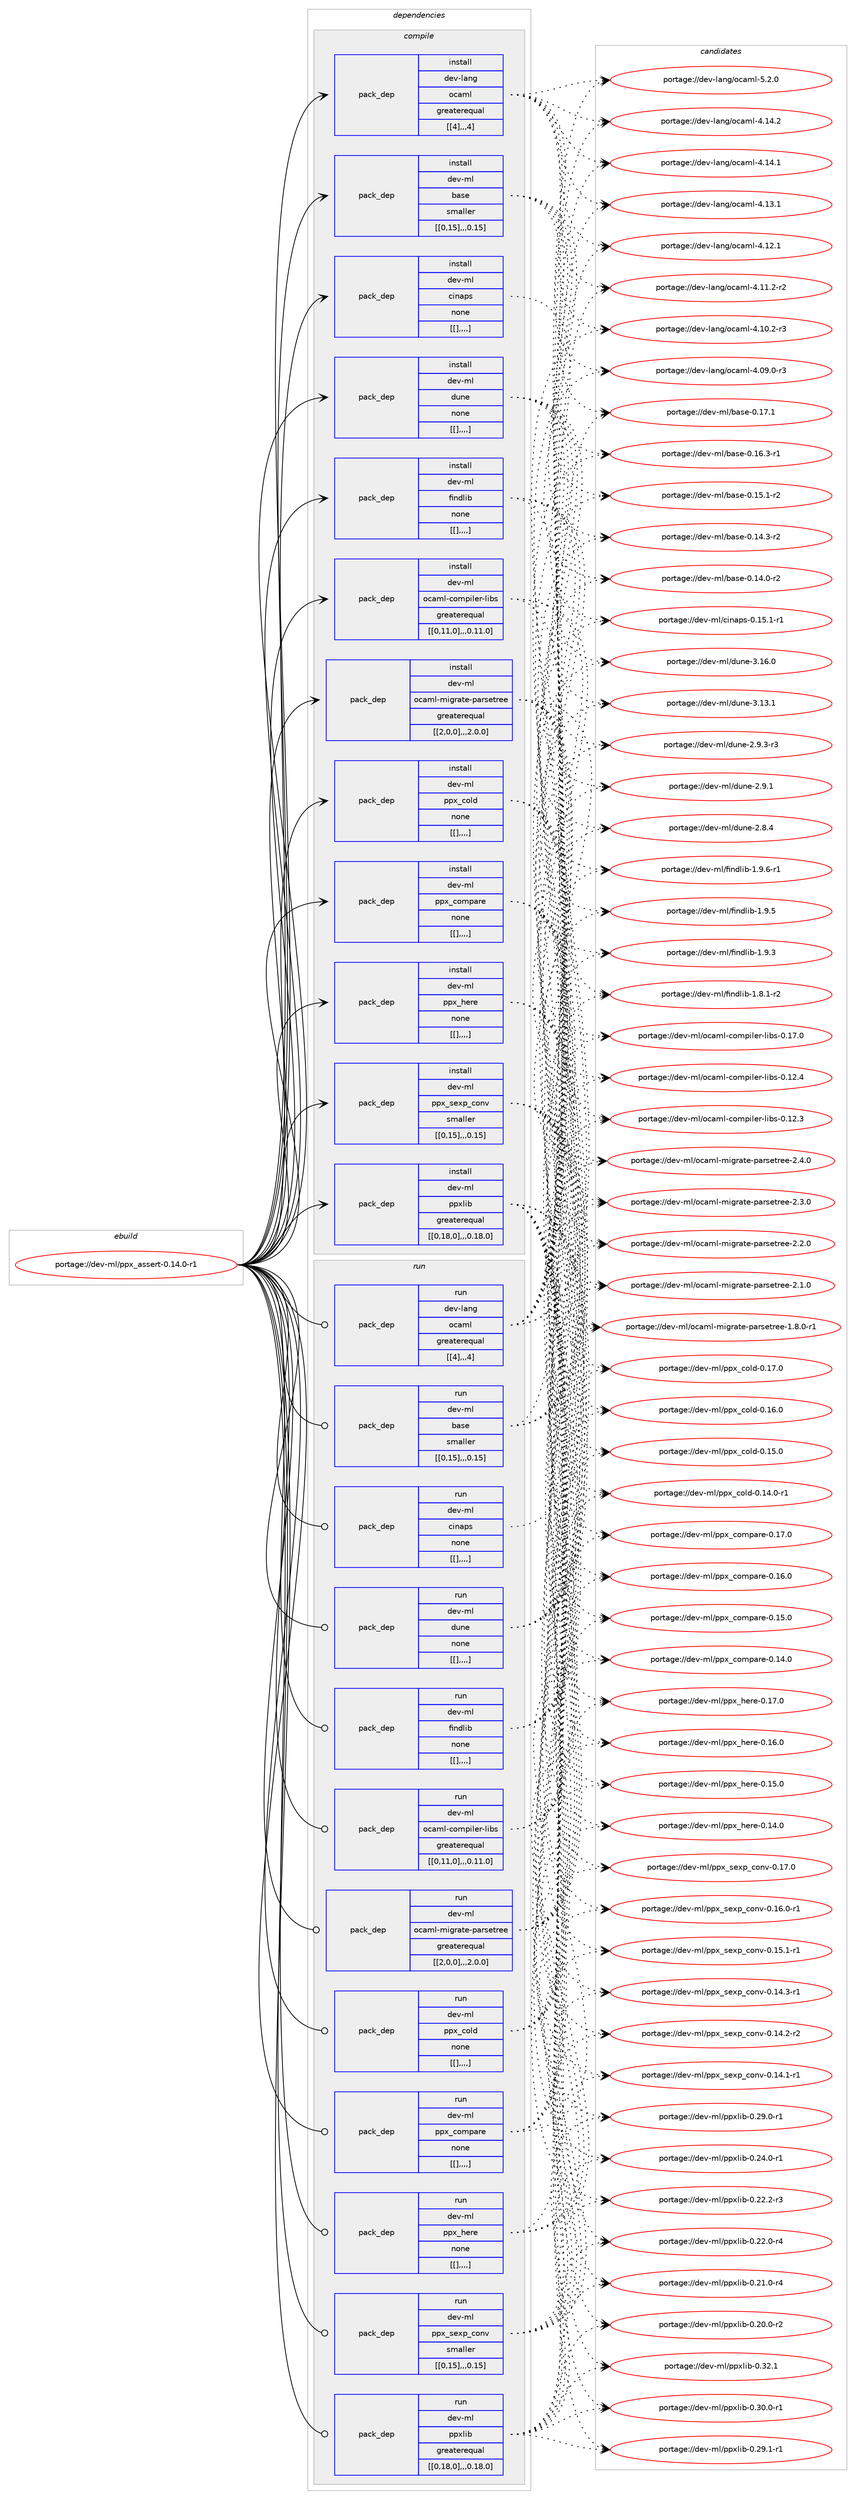 digraph prolog {

# *************
# Graph options
# *************

newrank=true;
concentrate=true;
compound=true;
graph [rankdir=LR,fontname=Helvetica,fontsize=10,ranksep=1.5];#, ranksep=2.5, nodesep=0.2];
edge  [arrowhead=vee];
node  [fontname=Helvetica,fontsize=10];

# **********
# The ebuild
# **********

subgraph cluster_leftcol {
color=gray;
label=<<i>ebuild</i>>;
id [label="portage://dev-ml/ppx_assert-0.14.0-r1", color=red, width=4, href="../dev-ml/ppx_assert-0.14.0-r1.svg"];
}

# ****************
# The dependencies
# ****************

subgraph cluster_midcol {
color=gray;
label=<<i>dependencies</i>>;
subgraph cluster_compile {
fillcolor="#eeeeee";
style=filled;
label=<<i>compile</i>>;
subgraph pack91460 {
dependency122882 [label=<<TABLE BORDER="0" CELLBORDER="1" CELLSPACING="0" CELLPADDING="4" WIDTH="220"><TR><TD ROWSPAN="6" CELLPADDING="30">pack_dep</TD></TR><TR><TD WIDTH="110">install</TD></TR><TR><TD>dev-lang</TD></TR><TR><TD>ocaml</TD></TR><TR><TD>greaterequal</TD></TR><TR><TD>[[4],,,4]</TD></TR></TABLE>>, shape=none, color=blue];
}
id:e -> dependency122882:w [weight=20,style="solid",arrowhead="vee"];
subgraph pack91461 {
dependency122883 [label=<<TABLE BORDER="0" CELLBORDER="1" CELLSPACING="0" CELLPADDING="4" WIDTH="220"><TR><TD ROWSPAN="6" CELLPADDING="30">pack_dep</TD></TR><TR><TD WIDTH="110">install</TD></TR><TR><TD>dev-ml</TD></TR><TR><TD>base</TD></TR><TR><TD>smaller</TD></TR><TR><TD>[[0,15],,,0.15]</TD></TR></TABLE>>, shape=none, color=blue];
}
id:e -> dependency122883:w [weight=20,style="solid",arrowhead="vee"];
subgraph pack91462 {
dependency122884 [label=<<TABLE BORDER="0" CELLBORDER="1" CELLSPACING="0" CELLPADDING="4" WIDTH="220"><TR><TD ROWSPAN="6" CELLPADDING="30">pack_dep</TD></TR><TR><TD WIDTH="110">install</TD></TR><TR><TD>dev-ml</TD></TR><TR><TD>cinaps</TD></TR><TR><TD>none</TD></TR><TR><TD>[[],,,,]</TD></TR></TABLE>>, shape=none, color=blue];
}
id:e -> dependency122884:w [weight=20,style="solid",arrowhead="vee"];
subgraph pack91463 {
dependency122885 [label=<<TABLE BORDER="0" CELLBORDER="1" CELLSPACING="0" CELLPADDING="4" WIDTH="220"><TR><TD ROWSPAN="6" CELLPADDING="30">pack_dep</TD></TR><TR><TD WIDTH="110">install</TD></TR><TR><TD>dev-ml</TD></TR><TR><TD>dune</TD></TR><TR><TD>none</TD></TR><TR><TD>[[],,,,]</TD></TR></TABLE>>, shape=none, color=blue];
}
id:e -> dependency122885:w [weight=20,style="solid",arrowhead="vee"];
subgraph pack91464 {
dependency122886 [label=<<TABLE BORDER="0" CELLBORDER="1" CELLSPACING="0" CELLPADDING="4" WIDTH="220"><TR><TD ROWSPAN="6" CELLPADDING="30">pack_dep</TD></TR><TR><TD WIDTH="110">install</TD></TR><TR><TD>dev-ml</TD></TR><TR><TD>findlib</TD></TR><TR><TD>none</TD></TR><TR><TD>[[],,,,]</TD></TR></TABLE>>, shape=none, color=blue];
}
id:e -> dependency122886:w [weight=20,style="solid",arrowhead="vee"];
subgraph pack91465 {
dependency122887 [label=<<TABLE BORDER="0" CELLBORDER="1" CELLSPACING="0" CELLPADDING="4" WIDTH="220"><TR><TD ROWSPAN="6" CELLPADDING="30">pack_dep</TD></TR><TR><TD WIDTH="110">install</TD></TR><TR><TD>dev-ml</TD></TR><TR><TD>ocaml-compiler-libs</TD></TR><TR><TD>greaterequal</TD></TR><TR><TD>[[0,11,0],,,0.11.0]</TD></TR></TABLE>>, shape=none, color=blue];
}
id:e -> dependency122887:w [weight=20,style="solid",arrowhead="vee"];
subgraph pack91466 {
dependency122888 [label=<<TABLE BORDER="0" CELLBORDER="1" CELLSPACING="0" CELLPADDING="4" WIDTH="220"><TR><TD ROWSPAN="6" CELLPADDING="30">pack_dep</TD></TR><TR><TD WIDTH="110">install</TD></TR><TR><TD>dev-ml</TD></TR><TR><TD>ocaml-migrate-parsetree</TD></TR><TR><TD>greaterequal</TD></TR><TR><TD>[[2,0,0],,,2.0.0]</TD></TR></TABLE>>, shape=none, color=blue];
}
id:e -> dependency122888:w [weight=20,style="solid",arrowhead="vee"];
subgraph pack91467 {
dependency122889 [label=<<TABLE BORDER="0" CELLBORDER="1" CELLSPACING="0" CELLPADDING="4" WIDTH="220"><TR><TD ROWSPAN="6" CELLPADDING="30">pack_dep</TD></TR><TR><TD WIDTH="110">install</TD></TR><TR><TD>dev-ml</TD></TR><TR><TD>ppx_cold</TD></TR><TR><TD>none</TD></TR><TR><TD>[[],,,,]</TD></TR></TABLE>>, shape=none, color=blue];
}
id:e -> dependency122889:w [weight=20,style="solid",arrowhead="vee"];
subgraph pack91468 {
dependency122890 [label=<<TABLE BORDER="0" CELLBORDER="1" CELLSPACING="0" CELLPADDING="4" WIDTH="220"><TR><TD ROWSPAN="6" CELLPADDING="30">pack_dep</TD></TR><TR><TD WIDTH="110">install</TD></TR><TR><TD>dev-ml</TD></TR><TR><TD>ppx_compare</TD></TR><TR><TD>none</TD></TR><TR><TD>[[],,,,]</TD></TR></TABLE>>, shape=none, color=blue];
}
id:e -> dependency122890:w [weight=20,style="solid",arrowhead="vee"];
subgraph pack91469 {
dependency122891 [label=<<TABLE BORDER="0" CELLBORDER="1" CELLSPACING="0" CELLPADDING="4" WIDTH="220"><TR><TD ROWSPAN="6" CELLPADDING="30">pack_dep</TD></TR><TR><TD WIDTH="110">install</TD></TR><TR><TD>dev-ml</TD></TR><TR><TD>ppx_here</TD></TR><TR><TD>none</TD></TR><TR><TD>[[],,,,]</TD></TR></TABLE>>, shape=none, color=blue];
}
id:e -> dependency122891:w [weight=20,style="solid",arrowhead="vee"];
subgraph pack91470 {
dependency122892 [label=<<TABLE BORDER="0" CELLBORDER="1" CELLSPACING="0" CELLPADDING="4" WIDTH="220"><TR><TD ROWSPAN="6" CELLPADDING="30">pack_dep</TD></TR><TR><TD WIDTH="110">install</TD></TR><TR><TD>dev-ml</TD></TR><TR><TD>ppx_sexp_conv</TD></TR><TR><TD>smaller</TD></TR><TR><TD>[[0,15],,,0.15]</TD></TR></TABLE>>, shape=none, color=blue];
}
id:e -> dependency122892:w [weight=20,style="solid",arrowhead="vee"];
subgraph pack91471 {
dependency122893 [label=<<TABLE BORDER="0" CELLBORDER="1" CELLSPACING="0" CELLPADDING="4" WIDTH="220"><TR><TD ROWSPAN="6" CELLPADDING="30">pack_dep</TD></TR><TR><TD WIDTH="110">install</TD></TR><TR><TD>dev-ml</TD></TR><TR><TD>ppxlib</TD></TR><TR><TD>greaterequal</TD></TR><TR><TD>[[0,18,0],,,0.18.0]</TD></TR></TABLE>>, shape=none, color=blue];
}
id:e -> dependency122893:w [weight=20,style="solid",arrowhead="vee"];
}
subgraph cluster_compileandrun {
fillcolor="#eeeeee";
style=filled;
label=<<i>compile and run</i>>;
}
subgraph cluster_run {
fillcolor="#eeeeee";
style=filled;
label=<<i>run</i>>;
subgraph pack91472 {
dependency122894 [label=<<TABLE BORDER="0" CELLBORDER="1" CELLSPACING="0" CELLPADDING="4" WIDTH="220"><TR><TD ROWSPAN="6" CELLPADDING="30">pack_dep</TD></TR><TR><TD WIDTH="110">run</TD></TR><TR><TD>dev-lang</TD></TR><TR><TD>ocaml</TD></TR><TR><TD>greaterequal</TD></TR><TR><TD>[[4],,,4]</TD></TR></TABLE>>, shape=none, color=blue];
}
id:e -> dependency122894:w [weight=20,style="solid",arrowhead="odot"];
subgraph pack91473 {
dependency122895 [label=<<TABLE BORDER="0" CELLBORDER="1" CELLSPACING="0" CELLPADDING="4" WIDTH="220"><TR><TD ROWSPAN="6" CELLPADDING="30">pack_dep</TD></TR><TR><TD WIDTH="110">run</TD></TR><TR><TD>dev-ml</TD></TR><TR><TD>base</TD></TR><TR><TD>smaller</TD></TR><TR><TD>[[0,15],,,0.15]</TD></TR></TABLE>>, shape=none, color=blue];
}
id:e -> dependency122895:w [weight=20,style="solid",arrowhead="odot"];
subgraph pack91474 {
dependency122896 [label=<<TABLE BORDER="0" CELLBORDER="1" CELLSPACING="0" CELLPADDING="4" WIDTH="220"><TR><TD ROWSPAN="6" CELLPADDING="30">pack_dep</TD></TR><TR><TD WIDTH="110">run</TD></TR><TR><TD>dev-ml</TD></TR><TR><TD>cinaps</TD></TR><TR><TD>none</TD></TR><TR><TD>[[],,,,]</TD></TR></TABLE>>, shape=none, color=blue];
}
id:e -> dependency122896:w [weight=20,style="solid",arrowhead="odot"];
subgraph pack91475 {
dependency122897 [label=<<TABLE BORDER="0" CELLBORDER="1" CELLSPACING="0" CELLPADDING="4" WIDTH="220"><TR><TD ROWSPAN="6" CELLPADDING="30">pack_dep</TD></TR><TR><TD WIDTH="110">run</TD></TR><TR><TD>dev-ml</TD></TR><TR><TD>dune</TD></TR><TR><TD>none</TD></TR><TR><TD>[[],,,,]</TD></TR></TABLE>>, shape=none, color=blue];
}
id:e -> dependency122897:w [weight=20,style="solid",arrowhead="odot"];
subgraph pack91476 {
dependency122898 [label=<<TABLE BORDER="0" CELLBORDER="1" CELLSPACING="0" CELLPADDING="4" WIDTH="220"><TR><TD ROWSPAN="6" CELLPADDING="30">pack_dep</TD></TR><TR><TD WIDTH="110">run</TD></TR><TR><TD>dev-ml</TD></TR><TR><TD>findlib</TD></TR><TR><TD>none</TD></TR><TR><TD>[[],,,,]</TD></TR></TABLE>>, shape=none, color=blue];
}
id:e -> dependency122898:w [weight=20,style="solid",arrowhead="odot"];
subgraph pack91477 {
dependency122899 [label=<<TABLE BORDER="0" CELLBORDER="1" CELLSPACING="0" CELLPADDING="4" WIDTH="220"><TR><TD ROWSPAN="6" CELLPADDING="30">pack_dep</TD></TR><TR><TD WIDTH="110">run</TD></TR><TR><TD>dev-ml</TD></TR><TR><TD>ocaml-compiler-libs</TD></TR><TR><TD>greaterequal</TD></TR><TR><TD>[[0,11,0],,,0.11.0]</TD></TR></TABLE>>, shape=none, color=blue];
}
id:e -> dependency122899:w [weight=20,style="solid",arrowhead="odot"];
subgraph pack91478 {
dependency122900 [label=<<TABLE BORDER="0" CELLBORDER="1" CELLSPACING="0" CELLPADDING="4" WIDTH="220"><TR><TD ROWSPAN="6" CELLPADDING="30">pack_dep</TD></TR><TR><TD WIDTH="110">run</TD></TR><TR><TD>dev-ml</TD></TR><TR><TD>ocaml-migrate-parsetree</TD></TR><TR><TD>greaterequal</TD></TR><TR><TD>[[2,0,0],,,2.0.0]</TD></TR></TABLE>>, shape=none, color=blue];
}
id:e -> dependency122900:w [weight=20,style="solid",arrowhead="odot"];
subgraph pack91479 {
dependency122901 [label=<<TABLE BORDER="0" CELLBORDER="1" CELLSPACING="0" CELLPADDING="4" WIDTH="220"><TR><TD ROWSPAN="6" CELLPADDING="30">pack_dep</TD></TR><TR><TD WIDTH="110">run</TD></TR><TR><TD>dev-ml</TD></TR><TR><TD>ppx_cold</TD></TR><TR><TD>none</TD></TR><TR><TD>[[],,,,]</TD></TR></TABLE>>, shape=none, color=blue];
}
id:e -> dependency122901:w [weight=20,style="solid",arrowhead="odot"];
subgraph pack91480 {
dependency122902 [label=<<TABLE BORDER="0" CELLBORDER="1" CELLSPACING="0" CELLPADDING="4" WIDTH="220"><TR><TD ROWSPAN="6" CELLPADDING="30">pack_dep</TD></TR><TR><TD WIDTH="110">run</TD></TR><TR><TD>dev-ml</TD></TR><TR><TD>ppx_compare</TD></TR><TR><TD>none</TD></TR><TR><TD>[[],,,,]</TD></TR></TABLE>>, shape=none, color=blue];
}
id:e -> dependency122902:w [weight=20,style="solid",arrowhead="odot"];
subgraph pack91481 {
dependency122903 [label=<<TABLE BORDER="0" CELLBORDER="1" CELLSPACING="0" CELLPADDING="4" WIDTH="220"><TR><TD ROWSPAN="6" CELLPADDING="30">pack_dep</TD></TR><TR><TD WIDTH="110">run</TD></TR><TR><TD>dev-ml</TD></TR><TR><TD>ppx_here</TD></TR><TR><TD>none</TD></TR><TR><TD>[[],,,,]</TD></TR></TABLE>>, shape=none, color=blue];
}
id:e -> dependency122903:w [weight=20,style="solid",arrowhead="odot"];
subgraph pack91482 {
dependency122904 [label=<<TABLE BORDER="0" CELLBORDER="1" CELLSPACING="0" CELLPADDING="4" WIDTH="220"><TR><TD ROWSPAN="6" CELLPADDING="30">pack_dep</TD></TR><TR><TD WIDTH="110">run</TD></TR><TR><TD>dev-ml</TD></TR><TR><TD>ppx_sexp_conv</TD></TR><TR><TD>smaller</TD></TR><TR><TD>[[0,15],,,0.15]</TD></TR></TABLE>>, shape=none, color=blue];
}
id:e -> dependency122904:w [weight=20,style="solid",arrowhead="odot"];
subgraph pack91483 {
dependency122905 [label=<<TABLE BORDER="0" CELLBORDER="1" CELLSPACING="0" CELLPADDING="4" WIDTH="220"><TR><TD ROWSPAN="6" CELLPADDING="30">pack_dep</TD></TR><TR><TD WIDTH="110">run</TD></TR><TR><TD>dev-ml</TD></TR><TR><TD>ppxlib</TD></TR><TR><TD>greaterequal</TD></TR><TR><TD>[[0,18,0],,,0.18.0]</TD></TR></TABLE>>, shape=none, color=blue];
}
id:e -> dependency122905:w [weight=20,style="solid",arrowhead="odot"];
}
}

# **************
# The candidates
# **************

subgraph cluster_choices {
rank=same;
color=gray;
label=<<i>candidates</i>>;

subgraph choice91460 {
color=black;
nodesep=1;
choice1001011184510897110103471119997109108455346504648 [label="portage://dev-lang/ocaml-5.2.0", color=red, width=4,href="../dev-lang/ocaml-5.2.0.svg"];
choice100101118451089711010347111999710910845524649524650 [label="portage://dev-lang/ocaml-4.14.2", color=red, width=4,href="../dev-lang/ocaml-4.14.2.svg"];
choice100101118451089711010347111999710910845524649524649 [label="portage://dev-lang/ocaml-4.14.1", color=red, width=4,href="../dev-lang/ocaml-4.14.1.svg"];
choice100101118451089711010347111999710910845524649514649 [label="portage://dev-lang/ocaml-4.13.1", color=red, width=4,href="../dev-lang/ocaml-4.13.1.svg"];
choice100101118451089711010347111999710910845524649504649 [label="portage://dev-lang/ocaml-4.12.1", color=red, width=4,href="../dev-lang/ocaml-4.12.1.svg"];
choice1001011184510897110103471119997109108455246494946504511450 [label="portage://dev-lang/ocaml-4.11.2-r2", color=red, width=4,href="../dev-lang/ocaml-4.11.2-r2.svg"];
choice1001011184510897110103471119997109108455246494846504511451 [label="portage://dev-lang/ocaml-4.10.2-r3", color=red, width=4,href="../dev-lang/ocaml-4.10.2-r3.svg"];
choice1001011184510897110103471119997109108455246485746484511451 [label="portage://dev-lang/ocaml-4.09.0-r3", color=red, width=4,href="../dev-lang/ocaml-4.09.0-r3.svg"];
dependency122882:e -> choice1001011184510897110103471119997109108455346504648:w [style=dotted,weight="100"];
dependency122882:e -> choice100101118451089711010347111999710910845524649524650:w [style=dotted,weight="100"];
dependency122882:e -> choice100101118451089711010347111999710910845524649524649:w [style=dotted,weight="100"];
dependency122882:e -> choice100101118451089711010347111999710910845524649514649:w [style=dotted,weight="100"];
dependency122882:e -> choice100101118451089711010347111999710910845524649504649:w [style=dotted,weight="100"];
dependency122882:e -> choice1001011184510897110103471119997109108455246494946504511450:w [style=dotted,weight="100"];
dependency122882:e -> choice1001011184510897110103471119997109108455246494846504511451:w [style=dotted,weight="100"];
dependency122882:e -> choice1001011184510897110103471119997109108455246485746484511451:w [style=dotted,weight="100"];
}
subgraph choice91461 {
color=black;
nodesep=1;
choice1001011184510910847989711510145484649554649 [label="portage://dev-ml/base-0.17.1", color=red, width=4,href="../dev-ml/base-0.17.1.svg"];
choice10010111845109108479897115101454846495446514511449 [label="portage://dev-ml/base-0.16.3-r1", color=red, width=4,href="../dev-ml/base-0.16.3-r1.svg"];
choice10010111845109108479897115101454846495346494511450 [label="portage://dev-ml/base-0.15.1-r2", color=red, width=4,href="../dev-ml/base-0.15.1-r2.svg"];
choice10010111845109108479897115101454846495246514511450 [label="portage://dev-ml/base-0.14.3-r2", color=red, width=4,href="../dev-ml/base-0.14.3-r2.svg"];
choice10010111845109108479897115101454846495246484511450 [label="portage://dev-ml/base-0.14.0-r2", color=red, width=4,href="../dev-ml/base-0.14.0-r2.svg"];
dependency122883:e -> choice1001011184510910847989711510145484649554649:w [style=dotted,weight="100"];
dependency122883:e -> choice10010111845109108479897115101454846495446514511449:w [style=dotted,weight="100"];
dependency122883:e -> choice10010111845109108479897115101454846495346494511450:w [style=dotted,weight="100"];
dependency122883:e -> choice10010111845109108479897115101454846495246514511450:w [style=dotted,weight="100"];
dependency122883:e -> choice10010111845109108479897115101454846495246484511450:w [style=dotted,weight="100"];
}
subgraph choice91462 {
color=black;
nodesep=1;
choice10010111845109108479910511097112115454846495346494511449 [label="portage://dev-ml/cinaps-0.15.1-r1", color=red, width=4,href="../dev-ml/cinaps-0.15.1-r1.svg"];
dependency122884:e -> choice10010111845109108479910511097112115454846495346494511449:w [style=dotted,weight="100"];
}
subgraph choice91463 {
color=black;
nodesep=1;
choice100101118451091084710011711010145514649544648 [label="portage://dev-ml/dune-3.16.0", color=red, width=4,href="../dev-ml/dune-3.16.0.svg"];
choice100101118451091084710011711010145514649514649 [label="portage://dev-ml/dune-3.13.1", color=red, width=4,href="../dev-ml/dune-3.13.1.svg"];
choice10010111845109108471001171101014550465746514511451 [label="portage://dev-ml/dune-2.9.3-r3", color=red, width=4,href="../dev-ml/dune-2.9.3-r3.svg"];
choice1001011184510910847100117110101455046574649 [label="portage://dev-ml/dune-2.9.1", color=red, width=4,href="../dev-ml/dune-2.9.1.svg"];
choice1001011184510910847100117110101455046564652 [label="portage://dev-ml/dune-2.8.4", color=red, width=4,href="../dev-ml/dune-2.8.4.svg"];
dependency122885:e -> choice100101118451091084710011711010145514649544648:w [style=dotted,weight="100"];
dependency122885:e -> choice100101118451091084710011711010145514649514649:w [style=dotted,weight="100"];
dependency122885:e -> choice10010111845109108471001171101014550465746514511451:w [style=dotted,weight="100"];
dependency122885:e -> choice1001011184510910847100117110101455046574649:w [style=dotted,weight="100"];
dependency122885:e -> choice1001011184510910847100117110101455046564652:w [style=dotted,weight="100"];
}
subgraph choice91464 {
color=black;
nodesep=1;
choice1001011184510910847102105110100108105984549465746544511449 [label="portage://dev-ml/findlib-1.9.6-r1", color=red, width=4,href="../dev-ml/findlib-1.9.6-r1.svg"];
choice100101118451091084710210511010010810598454946574653 [label="portage://dev-ml/findlib-1.9.5", color=red, width=4,href="../dev-ml/findlib-1.9.5.svg"];
choice100101118451091084710210511010010810598454946574651 [label="portage://dev-ml/findlib-1.9.3", color=red, width=4,href="../dev-ml/findlib-1.9.3.svg"];
choice1001011184510910847102105110100108105984549465646494511450 [label="portage://dev-ml/findlib-1.8.1-r2", color=red, width=4,href="../dev-ml/findlib-1.8.1-r2.svg"];
dependency122886:e -> choice1001011184510910847102105110100108105984549465746544511449:w [style=dotted,weight="100"];
dependency122886:e -> choice100101118451091084710210511010010810598454946574653:w [style=dotted,weight="100"];
dependency122886:e -> choice100101118451091084710210511010010810598454946574651:w [style=dotted,weight="100"];
dependency122886:e -> choice1001011184510910847102105110100108105984549465646494511450:w [style=dotted,weight="100"];
}
subgraph choice91465 {
color=black;
nodesep=1;
choice100101118451091084711199971091084599111109112105108101114451081059811545484649554648 [label="portage://dev-ml/ocaml-compiler-libs-0.17.0", color=red, width=4,href="../dev-ml/ocaml-compiler-libs-0.17.0.svg"];
choice100101118451091084711199971091084599111109112105108101114451081059811545484649504652 [label="portage://dev-ml/ocaml-compiler-libs-0.12.4", color=red, width=4,href="../dev-ml/ocaml-compiler-libs-0.12.4.svg"];
choice100101118451091084711199971091084599111109112105108101114451081059811545484649504651 [label="portage://dev-ml/ocaml-compiler-libs-0.12.3", color=red, width=4,href="../dev-ml/ocaml-compiler-libs-0.12.3.svg"];
dependency122887:e -> choice100101118451091084711199971091084599111109112105108101114451081059811545484649554648:w [style=dotted,weight="100"];
dependency122887:e -> choice100101118451091084711199971091084599111109112105108101114451081059811545484649504652:w [style=dotted,weight="100"];
dependency122887:e -> choice100101118451091084711199971091084599111109112105108101114451081059811545484649504651:w [style=dotted,weight="100"];
}
subgraph choice91466 {
color=black;
nodesep=1;
choice1001011184510910847111999710910845109105103114971161014511297114115101116114101101455046524648 [label="portage://dev-ml/ocaml-migrate-parsetree-2.4.0", color=red, width=4,href="../dev-ml/ocaml-migrate-parsetree-2.4.0.svg"];
choice1001011184510910847111999710910845109105103114971161014511297114115101116114101101455046514648 [label="portage://dev-ml/ocaml-migrate-parsetree-2.3.0", color=red, width=4,href="../dev-ml/ocaml-migrate-parsetree-2.3.0.svg"];
choice1001011184510910847111999710910845109105103114971161014511297114115101116114101101455046504648 [label="portage://dev-ml/ocaml-migrate-parsetree-2.2.0", color=red, width=4,href="../dev-ml/ocaml-migrate-parsetree-2.2.0.svg"];
choice1001011184510910847111999710910845109105103114971161014511297114115101116114101101455046494648 [label="portage://dev-ml/ocaml-migrate-parsetree-2.1.0", color=red, width=4,href="../dev-ml/ocaml-migrate-parsetree-2.1.0.svg"];
choice10010111845109108471119997109108451091051031149711610145112971141151011161141011014549465646484511449 [label="portage://dev-ml/ocaml-migrate-parsetree-1.8.0-r1", color=red, width=4,href="../dev-ml/ocaml-migrate-parsetree-1.8.0-r1.svg"];
dependency122888:e -> choice1001011184510910847111999710910845109105103114971161014511297114115101116114101101455046524648:w [style=dotted,weight="100"];
dependency122888:e -> choice1001011184510910847111999710910845109105103114971161014511297114115101116114101101455046514648:w [style=dotted,weight="100"];
dependency122888:e -> choice1001011184510910847111999710910845109105103114971161014511297114115101116114101101455046504648:w [style=dotted,weight="100"];
dependency122888:e -> choice1001011184510910847111999710910845109105103114971161014511297114115101116114101101455046494648:w [style=dotted,weight="100"];
dependency122888:e -> choice10010111845109108471119997109108451091051031149711610145112971141151011161141011014549465646484511449:w [style=dotted,weight="100"];
}
subgraph choice91467 {
color=black;
nodesep=1;
choice1001011184510910847112112120959911110810045484649554648 [label="portage://dev-ml/ppx_cold-0.17.0", color=red, width=4,href="../dev-ml/ppx_cold-0.17.0.svg"];
choice1001011184510910847112112120959911110810045484649544648 [label="portage://dev-ml/ppx_cold-0.16.0", color=red, width=4,href="../dev-ml/ppx_cold-0.16.0.svg"];
choice1001011184510910847112112120959911110810045484649534648 [label="portage://dev-ml/ppx_cold-0.15.0", color=red, width=4,href="../dev-ml/ppx_cold-0.15.0.svg"];
choice10010111845109108471121121209599111108100454846495246484511449 [label="portage://dev-ml/ppx_cold-0.14.0-r1", color=red, width=4,href="../dev-ml/ppx_cold-0.14.0-r1.svg"];
dependency122889:e -> choice1001011184510910847112112120959911110810045484649554648:w [style=dotted,weight="100"];
dependency122889:e -> choice1001011184510910847112112120959911110810045484649544648:w [style=dotted,weight="100"];
dependency122889:e -> choice1001011184510910847112112120959911110810045484649534648:w [style=dotted,weight="100"];
dependency122889:e -> choice10010111845109108471121121209599111108100454846495246484511449:w [style=dotted,weight="100"];
}
subgraph choice91468 {
color=black;
nodesep=1;
choice100101118451091084711211212095991111091129711410145484649554648 [label="portage://dev-ml/ppx_compare-0.17.0", color=red, width=4,href="../dev-ml/ppx_compare-0.17.0.svg"];
choice100101118451091084711211212095991111091129711410145484649544648 [label="portage://dev-ml/ppx_compare-0.16.0", color=red, width=4,href="../dev-ml/ppx_compare-0.16.0.svg"];
choice100101118451091084711211212095991111091129711410145484649534648 [label="portage://dev-ml/ppx_compare-0.15.0", color=red, width=4,href="../dev-ml/ppx_compare-0.15.0.svg"];
choice100101118451091084711211212095991111091129711410145484649524648 [label="portage://dev-ml/ppx_compare-0.14.0", color=red, width=4,href="../dev-ml/ppx_compare-0.14.0.svg"];
dependency122890:e -> choice100101118451091084711211212095991111091129711410145484649554648:w [style=dotted,weight="100"];
dependency122890:e -> choice100101118451091084711211212095991111091129711410145484649544648:w [style=dotted,weight="100"];
dependency122890:e -> choice100101118451091084711211212095991111091129711410145484649534648:w [style=dotted,weight="100"];
dependency122890:e -> choice100101118451091084711211212095991111091129711410145484649524648:w [style=dotted,weight="100"];
}
subgraph choice91469 {
color=black;
nodesep=1;
choice10010111845109108471121121209510410111410145484649554648 [label="portage://dev-ml/ppx_here-0.17.0", color=red, width=4,href="../dev-ml/ppx_here-0.17.0.svg"];
choice10010111845109108471121121209510410111410145484649544648 [label="portage://dev-ml/ppx_here-0.16.0", color=red, width=4,href="../dev-ml/ppx_here-0.16.0.svg"];
choice10010111845109108471121121209510410111410145484649534648 [label="portage://dev-ml/ppx_here-0.15.0", color=red, width=4,href="../dev-ml/ppx_here-0.15.0.svg"];
choice10010111845109108471121121209510410111410145484649524648 [label="portage://dev-ml/ppx_here-0.14.0", color=red, width=4,href="../dev-ml/ppx_here-0.14.0.svg"];
dependency122891:e -> choice10010111845109108471121121209510410111410145484649554648:w [style=dotted,weight="100"];
dependency122891:e -> choice10010111845109108471121121209510410111410145484649544648:w [style=dotted,weight="100"];
dependency122891:e -> choice10010111845109108471121121209510410111410145484649534648:w [style=dotted,weight="100"];
dependency122891:e -> choice10010111845109108471121121209510410111410145484649524648:w [style=dotted,weight="100"];
}
subgraph choice91470 {
color=black;
nodesep=1;
choice100101118451091084711211212095115101120112959911111011845484649554648 [label="portage://dev-ml/ppx_sexp_conv-0.17.0", color=red, width=4,href="../dev-ml/ppx_sexp_conv-0.17.0.svg"];
choice1001011184510910847112112120951151011201129599111110118454846495446484511449 [label="portage://dev-ml/ppx_sexp_conv-0.16.0-r1", color=red, width=4,href="../dev-ml/ppx_sexp_conv-0.16.0-r1.svg"];
choice1001011184510910847112112120951151011201129599111110118454846495346494511449 [label="portage://dev-ml/ppx_sexp_conv-0.15.1-r1", color=red, width=4,href="../dev-ml/ppx_sexp_conv-0.15.1-r1.svg"];
choice1001011184510910847112112120951151011201129599111110118454846495246514511449 [label="portage://dev-ml/ppx_sexp_conv-0.14.3-r1", color=red, width=4,href="../dev-ml/ppx_sexp_conv-0.14.3-r1.svg"];
choice1001011184510910847112112120951151011201129599111110118454846495246504511450 [label="portage://dev-ml/ppx_sexp_conv-0.14.2-r2", color=red, width=4,href="../dev-ml/ppx_sexp_conv-0.14.2-r2.svg"];
choice1001011184510910847112112120951151011201129599111110118454846495246494511449 [label="portage://dev-ml/ppx_sexp_conv-0.14.1-r1", color=red, width=4,href="../dev-ml/ppx_sexp_conv-0.14.1-r1.svg"];
dependency122892:e -> choice100101118451091084711211212095115101120112959911111011845484649554648:w [style=dotted,weight="100"];
dependency122892:e -> choice1001011184510910847112112120951151011201129599111110118454846495446484511449:w [style=dotted,weight="100"];
dependency122892:e -> choice1001011184510910847112112120951151011201129599111110118454846495346494511449:w [style=dotted,weight="100"];
dependency122892:e -> choice1001011184510910847112112120951151011201129599111110118454846495246514511449:w [style=dotted,weight="100"];
dependency122892:e -> choice1001011184510910847112112120951151011201129599111110118454846495246504511450:w [style=dotted,weight="100"];
dependency122892:e -> choice1001011184510910847112112120951151011201129599111110118454846495246494511449:w [style=dotted,weight="100"];
}
subgraph choice91471 {
color=black;
nodesep=1;
choice10010111845109108471121121201081059845484651504649 [label="portage://dev-ml/ppxlib-0.32.1", color=red, width=4,href="../dev-ml/ppxlib-0.32.1.svg"];
choice100101118451091084711211212010810598454846514846484511449 [label="portage://dev-ml/ppxlib-0.30.0-r1", color=red, width=4,href="../dev-ml/ppxlib-0.30.0-r1.svg"];
choice100101118451091084711211212010810598454846505746494511449 [label="portage://dev-ml/ppxlib-0.29.1-r1", color=red, width=4,href="../dev-ml/ppxlib-0.29.1-r1.svg"];
choice100101118451091084711211212010810598454846505746484511449 [label="portage://dev-ml/ppxlib-0.29.0-r1", color=red, width=4,href="../dev-ml/ppxlib-0.29.0-r1.svg"];
choice100101118451091084711211212010810598454846505246484511449 [label="portage://dev-ml/ppxlib-0.24.0-r1", color=red, width=4,href="../dev-ml/ppxlib-0.24.0-r1.svg"];
choice100101118451091084711211212010810598454846505046504511451 [label="portage://dev-ml/ppxlib-0.22.2-r3", color=red, width=4,href="../dev-ml/ppxlib-0.22.2-r3.svg"];
choice100101118451091084711211212010810598454846505046484511452 [label="portage://dev-ml/ppxlib-0.22.0-r4", color=red, width=4,href="../dev-ml/ppxlib-0.22.0-r4.svg"];
choice100101118451091084711211212010810598454846504946484511452 [label="portage://dev-ml/ppxlib-0.21.0-r4", color=red, width=4,href="../dev-ml/ppxlib-0.21.0-r4.svg"];
choice100101118451091084711211212010810598454846504846484511450 [label="portage://dev-ml/ppxlib-0.20.0-r2", color=red, width=4,href="../dev-ml/ppxlib-0.20.0-r2.svg"];
dependency122893:e -> choice10010111845109108471121121201081059845484651504649:w [style=dotted,weight="100"];
dependency122893:e -> choice100101118451091084711211212010810598454846514846484511449:w [style=dotted,weight="100"];
dependency122893:e -> choice100101118451091084711211212010810598454846505746494511449:w [style=dotted,weight="100"];
dependency122893:e -> choice100101118451091084711211212010810598454846505746484511449:w [style=dotted,weight="100"];
dependency122893:e -> choice100101118451091084711211212010810598454846505246484511449:w [style=dotted,weight="100"];
dependency122893:e -> choice100101118451091084711211212010810598454846505046504511451:w [style=dotted,weight="100"];
dependency122893:e -> choice100101118451091084711211212010810598454846505046484511452:w [style=dotted,weight="100"];
dependency122893:e -> choice100101118451091084711211212010810598454846504946484511452:w [style=dotted,weight="100"];
dependency122893:e -> choice100101118451091084711211212010810598454846504846484511450:w [style=dotted,weight="100"];
}
subgraph choice91472 {
color=black;
nodesep=1;
choice1001011184510897110103471119997109108455346504648 [label="portage://dev-lang/ocaml-5.2.0", color=red, width=4,href="../dev-lang/ocaml-5.2.0.svg"];
choice100101118451089711010347111999710910845524649524650 [label="portage://dev-lang/ocaml-4.14.2", color=red, width=4,href="../dev-lang/ocaml-4.14.2.svg"];
choice100101118451089711010347111999710910845524649524649 [label="portage://dev-lang/ocaml-4.14.1", color=red, width=4,href="../dev-lang/ocaml-4.14.1.svg"];
choice100101118451089711010347111999710910845524649514649 [label="portage://dev-lang/ocaml-4.13.1", color=red, width=4,href="../dev-lang/ocaml-4.13.1.svg"];
choice100101118451089711010347111999710910845524649504649 [label="portage://dev-lang/ocaml-4.12.1", color=red, width=4,href="../dev-lang/ocaml-4.12.1.svg"];
choice1001011184510897110103471119997109108455246494946504511450 [label="portage://dev-lang/ocaml-4.11.2-r2", color=red, width=4,href="../dev-lang/ocaml-4.11.2-r2.svg"];
choice1001011184510897110103471119997109108455246494846504511451 [label="portage://dev-lang/ocaml-4.10.2-r3", color=red, width=4,href="../dev-lang/ocaml-4.10.2-r3.svg"];
choice1001011184510897110103471119997109108455246485746484511451 [label="portage://dev-lang/ocaml-4.09.0-r3", color=red, width=4,href="../dev-lang/ocaml-4.09.0-r3.svg"];
dependency122894:e -> choice1001011184510897110103471119997109108455346504648:w [style=dotted,weight="100"];
dependency122894:e -> choice100101118451089711010347111999710910845524649524650:w [style=dotted,weight="100"];
dependency122894:e -> choice100101118451089711010347111999710910845524649524649:w [style=dotted,weight="100"];
dependency122894:e -> choice100101118451089711010347111999710910845524649514649:w [style=dotted,weight="100"];
dependency122894:e -> choice100101118451089711010347111999710910845524649504649:w [style=dotted,weight="100"];
dependency122894:e -> choice1001011184510897110103471119997109108455246494946504511450:w [style=dotted,weight="100"];
dependency122894:e -> choice1001011184510897110103471119997109108455246494846504511451:w [style=dotted,weight="100"];
dependency122894:e -> choice1001011184510897110103471119997109108455246485746484511451:w [style=dotted,weight="100"];
}
subgraph choice91473 {
color=black;
nodesep=1;
choice1001011184510910847989711510145484649554649 [label="portage://dev-ml/base-0.17.1", color=red, width=4,href="../dev-ml/base-0.17.1.svg"];
choice10010111845109108479897115101454846495446514511449 [label="portage://dev-ml/base-0.16.3-r1", color=red, width=4,href="../dev-ml/base-0.16.3-r1.svg"];
choice10010111845109108479897115101454846495346494511450 [label="portage://dev-ml/base-0.15.1-r2", color=red, width=4,href="../dev-ml/base-0.15.1-r2.svg"];
choice10010111845109108479897115101454846495246514511450 [label="portage://dev-ml/base-0.14.3-r2", color=red, width=4,href="../dev-ml/base-0.14.3-r2.svg"];
choice10010111845109108479897115101454846495246484511450 [label="portage://dev-ml/base-0.14.0-r2", color=red, width=4,href="../dev-ml/base-0.14.0-r2.svg"];
dependency122895:e -> choice1001011184510910847989711510145484649554649:w [style=dotted,weight="100"];
dependency122895:e -> choice10010111845109108479897115101454846495446514511449:w [style=dotted,weight="100"];
dependency122895:e -> choice10010111845109108479897115101454846495346494511450:w [style=dotted,weight="100"];
dependency122895:e -> choice10010111845109108479897115101454846495246514511450:w [style=dotted,weight="100"];
dependency122895:e -> choice10010111845109108479897115101454846495246484511450:w [style=dotted,weight="100"];
}
subgraph choice91474 {
color=black;
nodesep=1;
choice10010111845109108479910511097112115454846495346494511449 [label="portage://dev-ml/cinaps-0.15.1-r1", color=red, width=4,href="../dev-ml/cinaps-0.15.1-r1.svg"];
dependency122896:e -> choice10010111845109108479910511097112115454846495346494511449:w [style=dotted,weight="100"];
}
subgraph choice91475 {
color=black;
nodesep=1;
choice100101118451091084710011711010145514649544648 [label="portage://dev-ml/dune-3.16.0", color=red, width=4,href="../dev-ml/dune-3.16.0.svg"];
choice100101118451091084710011711010145514649514649 [label="portage://dev-ml/dune-3.13.1", color=red, width=4,href="../dev-ml/dune-3.13.1.svg"];
choice10010111845109108471001171101014550465746514511451 [label="portage://dev-ml/dune-2.9.3-r3", color=red, width=4,href="../dev-ml/dune-2.9.3-r3.svg"];
choice1001011184510910847100117110101455046574649 [label="portage://dev-ml/dune-2.9.1", color=red, width=4,href="../dev-ml/dune-2.9.1.svg"];
choice1001011184510910847100117110101455046564652 [label="portage://dev-ml/dune-2.8.4", color=red, width=4,href="../dev-ml/dune-2.8.4.svg"];
dependency122897:e -> choice100101118451091084710011711010145514649544648:w [style=dotted,weight="100"];
dependency122897:e -> choice100101118451091084710011711010145514649514649:w [style=dotted,weight="100"];
dependency122897:e -> choice10010111845109108471001171101014550465746514511451:w [style=dotted,weight="100"];
dependency122897:e -> choice1001011184510910847100117110101455046574649:w [style=dotted,weight="100"];
dependency122897:e -> choice1001011184510910847100117110101455046564652:w [style=dotted,weight="100"];
}
subgraph choice91476 {
color=black;
nodesep=1;
choice1001011184510910847102105110100108105984549465746544511449 [label="portage://dev-ml/findlib-1.9.6-r1", color=red, width=4,href="../dev-ml/findlib-1.9.6-r1.svg"];
choice100101118451091084710210511010010810598454946574653 [label="portage://dev-ml/findlib-1.9.5", color=red, width=4,href="../dev-ml/findlib-1.9.5.svg"];
choice100101118451091084710210511010010810598454946574651 [label="portage://dev-ml/findlib-1.9.3", color=red, width=4,href="../dev-ml/findlib-1.9.3.svg"];
choice1001011184510910847102105110100108105984549465646494511450 [label="portage://dev-ml/findlib-1.8.1-r2", color=red, width=4,href="../dev-ml/findlib-1.8.1-r2.svg"];
dependency122898:e -> choice1001011184510910847102105110100108105984549465746544511449:w [style=dotted,weight="100"];
dependency122898:e -> choice100101118451091084710210511010010810598454946574653:w [style=dotted,weight="100"];
dependency122898:e -> choice100101118451091084710210511010010810598454946574651:w [style=dotted,weight="100"];
dependency122898:e -> choice1001011184510910847102105110100108105984549465646494511450:w [style=dotted,weight="100"];
}
subgraph choice91477 {
color=black;
nodesep=1;
choice100101118451091084711199971091084599111109112105108101114451081059811545484649554648 [label="portage://dev-ml/ocaml-compiler-libs-0.17.0", color=red, width=4,href="../dev-ml/ocaml-compiler-libs-0.17.0.svg"];
choice100101118451091084711199971091084599111109112105108101114451081059811545484649504652 [label="portage://dev-ml/ocaml-compiler-libs-0.12.4", color=red, width=4,href="../dev-ml/ocaml-compiler-libs-0.12.4.svg"];
choice100101118451091084711199971091084599111109112105108101114451081059811545484649504651 [label="portage://dev-ml/ocaml-compiler-libs-0.12.3", color=red, width=4,href="../dev-ml/ocaml-compiler-libs-0.12.3.svg"];
dependency122899:e -> choice100101118451091084711199971091084599111109112105108101114451081059811545484649554648:w [style=dotted,weight="100"];
dependency122899:e -> choice100101118451091084711199971091084599111109112105108101114451081059811545484649504652:w [style=dotted,weight="100"];
dependency122899:e -> choice100101118451091084711199971091084599111109112105108101114451081059811545484649504651:w [style=dotted,weight="100"];
}
subgraph choice91478 {
color=black;
nodesep=1;
choice1001011184510910847111999710910845109105103114971161014511297114115101116114101101455046524648 [label="portage://dev-ml/ocaml-migrate-parsetree-2.4.0", color=red, width=4,href="../dev-ml/ocaml-migrate-parsetree-2.4.0.svg"];
choice1001011184510910847111999710910845109105103114971161014511297114115101116114101101455046514648 [label="portage://dev-ml/ocaml-migrate-parsetree-2.3.0", color=red, width=4,href="../dev-ml/ocaml-migrate-parsetree-2.3.0.svg"];
choice1001011184510910847111999710910845109105103114971161014511297114115101116114101101455046504648 [label="portage://dev-ml/ocaml-migrate-parsetree-2.2.0", color=red, width=4,href="../dev-ml/ocaml-migrate-parsetree-2.2.0.svg"];
choice1001011184510910847111999710910845109105103114971161014511297114115101116114101101455046494648 [label="portage://dev-ml/ocaml-migrate-parsetree-2.1.0", color=red, width=4,href="../dev-ml/ocaml-migrate-parsetree-2.1.0.svg"];
choice10010111845109108471119997109108451091051031149711610145112971141151011161141011014549465646484511449 [label="portage://dev-ml/ocaml-migrate-parsetree-1.8.0-r1", color=red, width=4,href="../dev-ml/ocaml-migrate-parsetree-1.8.0-r1.svg"];
dependency122900:e -> choice1001011184510910847111999710910845109105103114971161014511297114115101116114101101455046524648:w [style=dotted,weight="100"];
dependency122900:e -> choice1001011184510910847111999710910845109105103114971161014511297114115101116114101101455046514648:w [style=dotted,weight="100"];
dependency122900:e -> choice1001011184510910847111999710910845109105103114971161014511297114115101116114101101455046504648:w [style=dotted,weight="100"];
dependency122900:e -> choice1001011184510910847111999710910845109105103114971161014511297114115101116114101101455046494648:w [style=dotted,weight="100"];
dependency122900:e -> choice10010111845109108471119997109108451091051031149711610145112971141151011161141011014549465646484511449:w [style=dotted,weight="100"];
}
subgraph choice91479 {
color=black;
nodesep=1;
choice1001011184510910847112112120959911110810045484649554648 [label="portage://dev-ml/ppx_cold-0.17.0", color=red, width=4,href="../dev-ml/ppx_cold-0.17.0.svg"];
choice1001011184510910847112112120959911110810045484649544648 [label="portage://dev-ml/ppx_cold-0.16.0", color=red, width=4,href="../dev-ml/ppx_cold-0.16.0.svg"];
choice1001011184510910847112112120959911110810045484649534648 [label="portage://dev-ml/ppx_cold-0.15.0", color=red, width=4,href="../dev-ml/ppx_cold-0.15.0.svg"];
choice10010111845109108471121121209599111108100454846495246484511449 [label="portage://dev-ml/ppx_cold-0.14.0-r1", color=red, width=4,href="../dev-ml/ppx_cold-0.14.0-r1.svg"];
dependency122901:e -> choice1001011184510910847112112120959911110810045484649554648:w [style=dotted,weight="100"];
dependency122901:e -> choice1001011184510910847112112120959911110810045484649544648:w [style=dotted,weight="100"];
dependency122901:e -> choice1001011184510910847112112120959911110810045484649534648:w [style=dotted,weight="100"];
dependency122901:e -> choice10010111845109108471121121209599111108100454846495246484511449:w [style=dotted,weight="100"];
}
subgraph choice91480 {
color=black;
nodesep=1;
choice100101118451091084711211212095991111091129711410145484649554648 [label="portage://dev-ml/ppx_compare-0.17.0", color=red, width=4,href="../dev-ml/ppx_compare-0.17.0.svg"];
choice100101118451091084711211212095991111091129711410145484649544648 [label="portage://dev-ml/ppx_compare-0.16.0", color=red, width=4,href="../dev-ml/ppx_compare-0.16.0.svg"];
choice100101118451091084711211212095991111091129711410145484649534648 [label="portage://dev-ml/ppx_compare-0.15.0", color=red, width=4,href="../dev-ml/ppx_compare-0.15.0.svg"];
choice100101118451091084711211212095991111091129711410145484649524648 [label="portage://dev-ml/ppx_compare-0.14.0", color=red, width=4,href="../dev-ml/ppx_compare-0.14.0.svg"];
dependency122902:e -> choice100101118451091084711211212095991111091129711410145484649554648:w [style=dotted,weight="100"];
dependency122902:e -> choice100101118451091084711211212095991111091129711410145484649544648:w [style=dotted,weight="100"];
dependency122902:e -> choice100101118451091084711211212095991111091129711410145484649534648:w [style=dotted,weight="100"];
dependency122902:e -> choice100101118451091084711211212095991111091129711410145484649524648:w [style=dotted,weight="100"];
}
subgraph choice91481 {
color=black;
nodesep=1;
choice10010111845109108471121121209510410111410145484649554648 [label="portage://dev-ml/ppx_here-0.17.0", color=red, width=4,href="../dev-ml/ppx_here-0.17.0.svg"];
choice10010111845109108471121121209510410111410145484649544648 [label="portage://dev-ml/ppx_here-0.16.0", color=red, width=4,href="../dev-ml/ppx_here-0.16.0.svg"];
choice10010111845109108471121121209510410111410145484649534648 [label="portage://dev-ml/ppx_here-0.15.0", color=red, width=4,href="../dev-ml/ppx_here-0.15.0.svg"];
choice10010111845109108471121121209510410111410145484649524648 [label="portage://dev-ml/ppx_here-0.14.0", color=red, width=4,href="../dev-ml/ppx_here-0.14.0.svg"];
dependency122903:e -> choice10010111845109108471121121209510410111410145484649554648:w [style=dotted,weight="100"];
dependency122903:e -> choice10010111845109108471121121209510410111410145484649544648:w [style=dotted,weight="100"];
dependency122903:e -> choice10010111845109108471121121209510410111410145484649534648:w [style=dotted,weight="100"];
dependency122903:e -> choice10010111845109108471121121209510410111410145484649524648:w [style=dotted,weight="100"];
}
subgraph choice91482 {
color=black;
nodesep=1;
choice100101118451091084711211212095115101120112959911111011845484649554648 [label="portage://dev-ml/ppx_sexp_conv-0.17.0", color=red, width=4,href="../dev-ml/ppx_sexp_conv-0.17.0.svg"];
choice1001011184510910847112112120951151011201129599111110118454846495446484511449 [label="portage://dev-ml/ppx_sexp_conv-0.16.0-r1", color=red, width=4,href="../dev-ml/ppx_sexp_conv-0.16.0-r1.svg"];
choice1001011184510910847112112120951151011201129599111110118454846495346494511449 [label="portage://dev-ml/ppx_sexp_conv-0.15.1-r1", color=red, width=4,href="../dev-ml/ppx_sexp_conv-0.15.1-r1.svg"];
choice1001011184510910847112112120951151011201129599111110118454846495246514511449 [label="portage://dev-ml/ppx_sexp_conv-0.14.3-r1", color=red, width=4,href="../dev-ml/ppx_sexp_conv-0.14.3-r1.svg"];
choice1001011184510910847112112120951151011201129599111110118454846495246504511450 [label="portage://dev-ml/ppx_sexp_conv-0.14.2-r2", color=red, width=4,href="../dev-ml/ppx_sexp_conv-0.14.2-r2.svg"];
choice1001011184510910847112112120951151011201129599111110118454846495246494511449 [label="portage://dev-ml/ppx_sexp_conv-0.14.1-r1", color=red, width=4,href="../dev-ml/ppx_sexp_conv-0.14.1-r1.svg"];
dependency122904:e -> choice100101118451091084711211212095115101120112959911111011845484649554648:w [style=dotted,weight="100"];
dependency122904:e -> choice1001011184510910847112112120951151011201129599111110118454846495446484511449:w [style=dotted,weight="100"];
dependency122904:e -> choice1001011184510910847112112120951151011201129599111110118454846495346494511449:w [style=dotted,weight="100"];
dependency122904:e -> choice1001011184510910847112112120951151011201129599111110118454846495246514511449:w [style=dotted,weight="100"];
dependency122904:e -> choice1001011184510910847112112120951151011201129599111110118454846495246504511450:w [style=dotted,weight="100"];
dependency122904:e -> choice1001011184510910847112112120951151011201129599111110118454846495246494511449:w [style=dotted,weight="100"];
}
subgraph choice91483 {
color=black;
nodesep=1;
choice10010111845109108471121121201081059845484651504649 [label="portage://dev-ml/ppxlib-0.32.1", color=red, width=4,href="../dev-ml/ppxlib-0.32.1.svg"];
choice100101118451091084711211212010810598454846514846484511449 [label="portage://dev-ml/ppxlib-0.30.0-r1", color=red, width=4,href="../dev-ml/ppxlib-0.30.0-r1.svg"];
choice100101118451091084711211212010810598454846505746494511449 [label="portage://dev-ml/ppxlib-0.29.1-r1", color=red, width=4,href="../dev-ml/ppxlib-0.29.1-r1.svg"];
choice100101118451091084711211212010810598454846505746484511449 [label="portage://dev-ml/ppxlib-0.29.0-r1", color=red, width=4,href="../dev-ml/ppxlib-0.29.0-r1.svg"];
choice100101118451091084711211212010810598454846505246484511449 [label="portage://dev-ml/ppxlib-0.24.0-r1", color=red, width=4,href="../dev-ml/ppxlib-0.24.0-r1.svg"];
choice100101118451091084711211212010810598454846505046504511451 [label="portage://dev-ml/ppxlib-0.22.2-r3", color=red, width=4,href="../dev-ml/ppxlib-0.22.2-r3.svg"];
choice100101118451091084711211212010810598454846505046484511452 [label="portage://dev-ml/ppxlib-0.22.0-r4", color=red, width=4,href="../dev-ml/ppxlib-0.22.0-r4.svg"];
choice100101118451091084711211212010810598454846504946484511452 [label="portage://dev-ml/ppxlib-0.21.0-r4", color=red, width=4,href="../dev-ml/ppxlib-0.21.0-r4.svg"];
choice100101118451091084711211212010810598454846504846484511450 [label="portage://dev-ml/ppxlib-0.20.0-r2", color=red, width=4,href="../dev-ml/ppxlib-0.20.0-r2.svg"];
dependency122905:e -> choice10010111845109108471121121201081059845484651504649:w [style=dotted,weight="100"];
dependency122905:e -> choice100101118451091084711211212010810598454846514846484511449:w [style=dotted,weight="100"];
dependency122905:e -> choice100101118451091084711211212010810598454846505746494511449:w [style=dotted,weight="100"];
dependency122905:e -> choice100101118451091084711211212010810598454846505746484511449:w [style=dotted,weight="100"];
dependency122905:e -> choice100101118451091084711211212010810598454846505246484511449:w [style=dotted,weight="100"];
dependency122905:e -> choice100101118451091084711211212010810598454846505046504511451:w [style=dotted,weight="100"];
dependency122905:e -> choice100101118451091084711211212010810598454846505046484511452:w [style=dotted,weight="100"];
dependency122905:e -> choice100101118451091084711211212010810598454846504946484511452:w [style=dotted,weight="100"];
dependency122905:e -> choice100101118451091084711211212010810598454846504846484511450:w [style=dotted,weight="100"];
}
}

}
